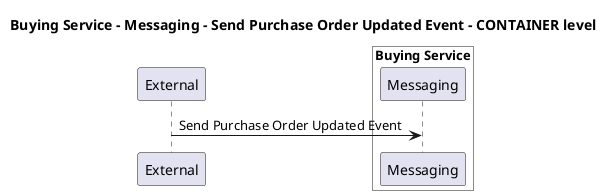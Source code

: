 @startuml

title Buying Service - Messaging - Send Purchase Order Updated Event - CONTAINER level

participant "External" as C4InterFlow.SoftwareSystems.ExternalSystem

box "Buying Service" #White
    participant "Messaging" as ECommercePlatform.SoftwareSystems.BuyingService.Containers.Messaging
end box


C4InterFlow.SoftwareSystems.ExternalSystem -> ECommercePlatform.SoftwareSystems.BuyingService.Containers.Messaging : Send Purchase Order Updated Event


@enduml
